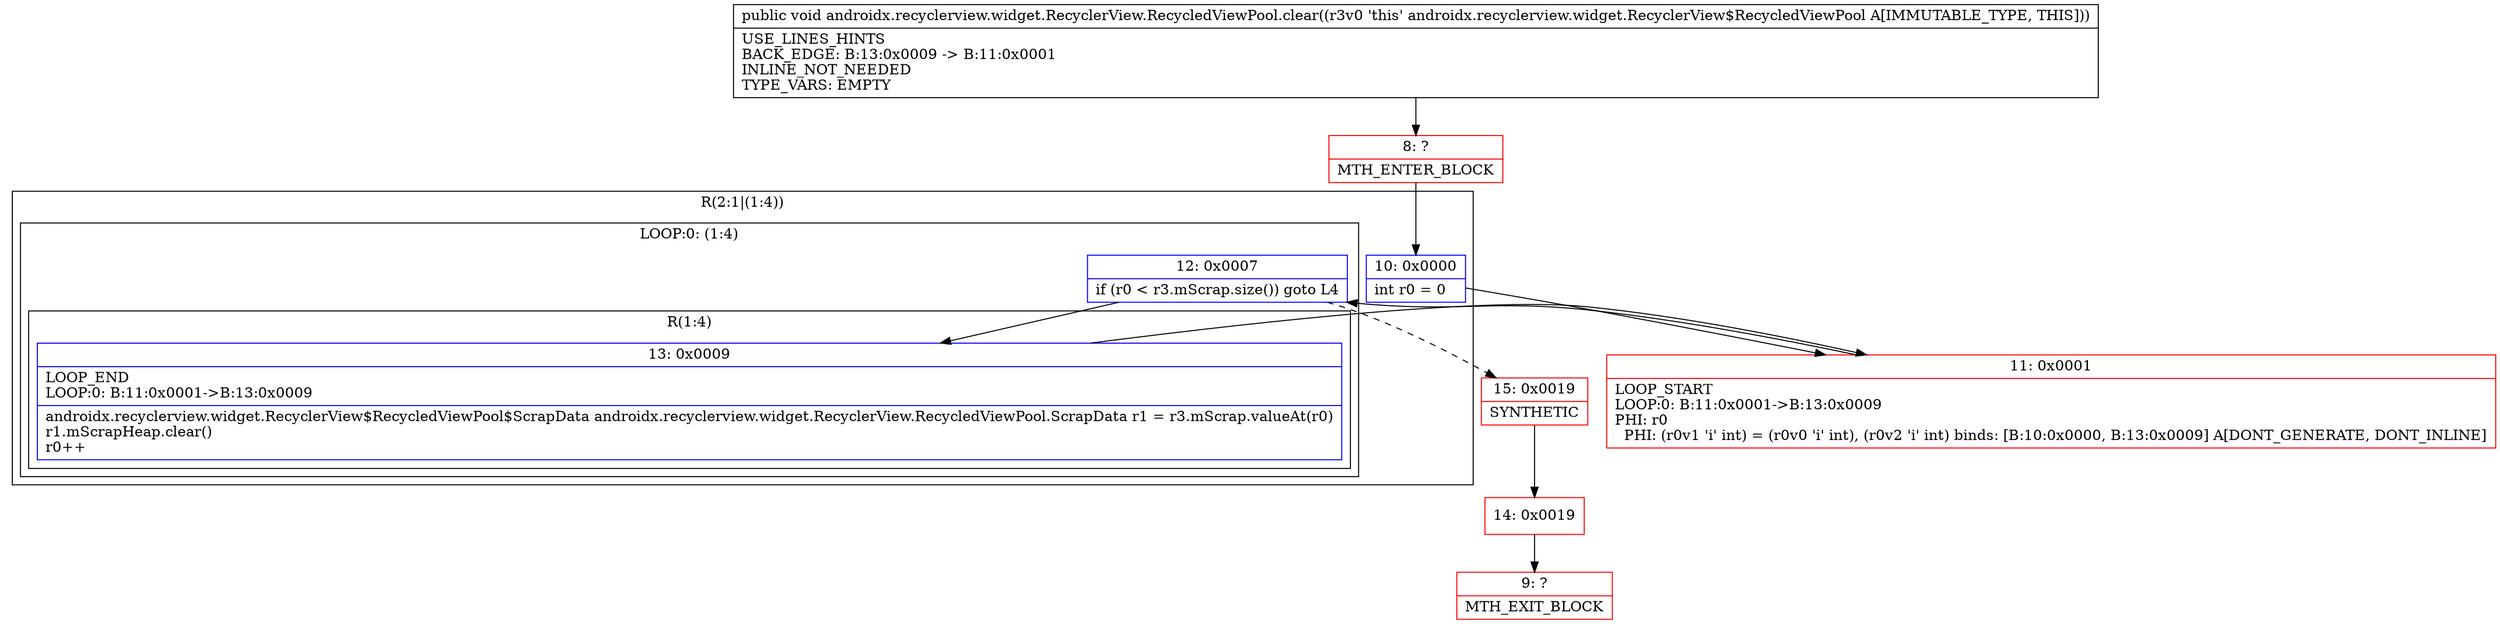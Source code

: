digraph "CFG forandroidx.recyclerview.widget.RecyclerView.RecycledViewPool.clear()V" {
subgraph cluster_Region_1191255989 {
label = "R(2:1|(1:4))";
node [shape=record,color=blue];
Node_10 [shape=record,label="{10\:\ 0x0000|int r0 = 0\l}"];
subgraph cluster_LoopRegion_1779073176 {
label = "LOOP:0: (1:4)";
node [shape=record,color=blue];
Node_12 [shape=record,label="{12\:\ 0x0007|if (r0 \< r3.mScrap.size()) goto L4\l}"];
subgraph cluster_Region_938710563 {
label = "R(1:4)";
node [shape=record,color=blue];
Node_13 [shape=record,label="{13\:\ 0x0009|LOOP_END\lLOOP:0: B:11:0x0001\-\>B:13:0x0009\l|androidx.recyclerview.widget.RecyclerView$RecycledViewPool$ScrapData androidx.recyclerview.widget.RecyclerView.RecycledViewPool.ScrapData r1 = r3.mScrap.valueAt(r0)\lr1.mScrapHeap.clear()\lr0++\l}"];
}
}
}
Node_8 [shape=record,color=red,label="{8\:\ ?|MTH_ENTER_BLOCK\l}"];
Node_11 [shape=record,color=red,label="{11\:\ 0x0001|LOOP_START\lLOOP:0: B:11:0x0001\-\>B:13:0x0009\lPHI: r0 \l  PHI: (r0v1 'i' int) = (r0v0 'i' int), (r0v2 'i' int) binds: [B:10:0x0000, B:13:0x0009] A[DONT_GENERATE, DONT_INLINE]\l}"];
Node_15 [shape=record,color=red,label="{15\:\ 0x0019|SYNTHETIC\l}"];
Node_14 [shape=record,color=red,label="{14\:\ 0x0019}"];
Node_9 [shape=record,color=red,label="{9\:\ ?|MTH_EXIT_BLOCK\l}"];
MethodNode[shape=record,label="{public void androidx.recyclerview.widget.RecyclerView.RecycledViewPool.clear((r3v0 'this' androidx.recyclerview.widget.RecyclerView$RecycledViewPool A[IMMUTABLE_TYPE, THIS]))  | USE_LINES_HINTS\lBACK_EDGE: B:13:0x0009 \-\> B:11:0x0001\lINLINE_NOT_NEEDED\lTYPE_VARS: EMPTY\l}"];
MethodNode -> Node_8;Node_10 -> Node_11;
Node_12 -> Node_13;
Node_12 -> Node_15[style=dashed];
Node_13 -> Node_11;
Node_8 -> Node_10;
Node_11 -> Node_12;
Node_15 -> Node_14;
Node_14 -> Node_9;
}

